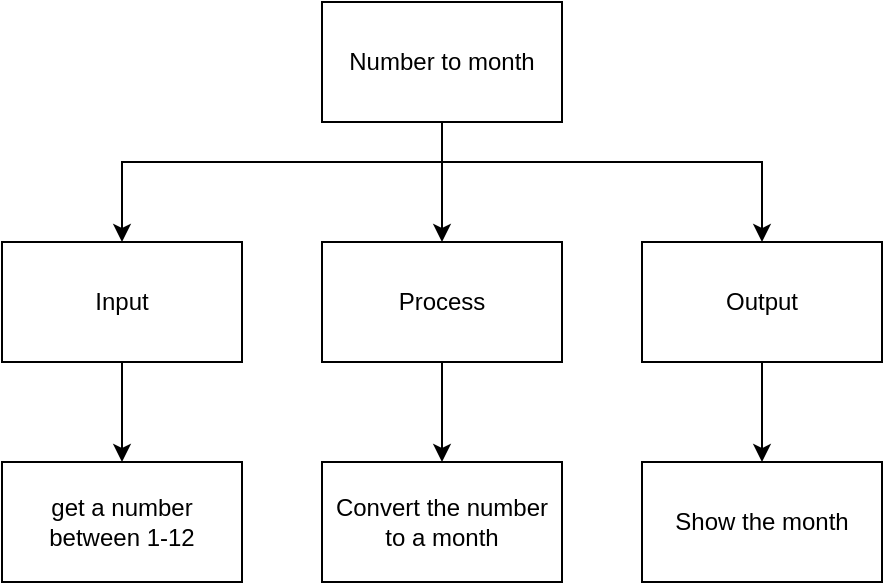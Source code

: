 <mxfile>
    <diagram id="q4dh0fgoQ25lnvdkgGAs" name="Page-1">
        <mxGraphModel dx="594" dy="294" grid="1" gridSize="10" guides="1" tooltips="1" connect="1" arrows="1" fold="1" page="1" pageScale="1" pageWidth="827" pageHeight="1169" math="0" shadow="0">
            <root>
                <mxCell id="0"/>
                <mxCell id="1" parent="0"/>
                <mxCell id="6" style="edgeStyle=none;html=1;entryX=0.5;entryY=0;entryDx=0;entryDy=0;rounded=0;" parent="1" source="2" target="3" edge="1">
                    <mxGeometry relative="1" as="geometry"/>
                </mxCell>
                <mxCell id="7" style="edgeStyle=orthogonalEdgeStyle;rounded=0;html=1;entryX=0.5;entryY=0;entryDx=0;entryDy=0;" parent="1" source="2" target="5" edge="1">
                    <mxGeometry relative="1" as="geometry">
                        <Array as="points">
                            <mxPoint x="260" y="200"/>
                            <mxPoint x="100" y="200"/>
                        </Array>
                    </mxGeometry>
                </mxCell>
                <mxCell id="8" style="edgeStyle=orthogonalEdgeStyle;rounded=0;html=1;" parent="1" source="2" target="4" edge="1">
                    <mxGeometry relative="1" as="geometry">
                        <Array as="points">
                            <mxPoint x="260" y="200"/>
                            <mxPoint x="420" y="200"/>
                        </Array>
                    </mxGeometry>
                </mxCell>
                <mxCell id="2" value="Number to month" style="rounded=0;whiteSpace=wrap;html=1;" parent="1" vertex="1">
                    <mxGeometry x="200" y="120" width="120" height="60" as="geometry"/>
                </mxCell>
                <mxCell id="15" style="edgeStyle=orthogonalEdgeStyle;rounded=0;html=1;entryX=0.5;entryY=0;entryDx=0;entryDy=0;" parent="1" source="3" target="14" edge="1">
                    <mxGeometry relative="1" as="geometry"/>
                </mxCell>
                <mxCell id="3" value="Process" style="rounded=0;whiteSpace=wrap;html=1;" parent="1" vertex="1">
                    <mxGeometry x="200" y="240" width="120" height="60" as="geometry"/>
                </mxCell>
                <mxCell id="19" style="edgeStyle=orthogonalEdgeStyle;rounded=0;html=1;" parent="1" source="4" target="18" edge="1">
                    <mxGeometry relative="1" as="geometry"/>
                </mxCell>
                <mxCell id="4" value="Output" style="rounded=0;whiteSpace=wrap;html=1;" parent="1" vertex="1">
                    <mxGeometry x="360" y="240" width="120" height="60" as="geometry"/>
                </mxCell>
                <mxCell id="11" style="edgeStyle=orthogonalEdgeStyle;rounded=0;html=1;entryX=0.5;entryY=0;entryDx=0;entryDy=0;" parent="1" source="5" target="10" edge="1">
                    <mxGeometry relative="1" as="geometry">
                        <Array as="points">
                            <mxPoint x="100" y="320"/>
                            <mxPoint x="100" y="320"/>
                        </Array>
                    </mxGeometry>
                </mxCell>
                <mxCell id="5" value="Input" style="rounded=0;whiteSpace=wrap;html=1;" parent="1" vertex="1">
                    <mxGeometry x="40" y="240" width="120" height="60" as="geometry"/>
                </mxCell>
                <mxCell id="10" value="get a number between 1-12" style="rounded=0;whiteSpace=wrap;html=1;" parent="1" vertex="1">
                    <mxGeometry x="40" y="350" width="120" height="60" as="geometry"/>
                </mxCell>
                <mxCell id="14" value="Convert the number to a month" style="rounded=0;whiteSpace=wrap;html=1;" parent="1" vertex="1">
                    <mxGeometry x="200" y="350" width="120" height="60" as="geometry"/>
                </mxCell>
                <mxCell id="18" value="Show the month" style="rounded=0;whiteSpace=wrap;html=1;" parent="1" vertex="1">
                    <mxGeometry x="360" y="350" width="120" height="60" as="geometry"/>
                </mxCell>
            </root>
        </mxGraphModel>
    </diagram>
</mxfile>